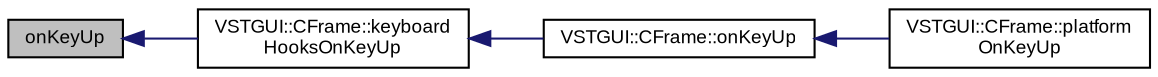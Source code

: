 digraph "onKeyUp"
{
  bgcolor="transparent";
  edge [fontname="Arial",fontsize="9",labelfontname="Arial",labelfontsize="9"];
  node [fontname="Arial",fontsize="9",shape=record];
  rankdir="LR";
  Node1 [label="onKeyUp",height=0.2,width=0.4,color="black", fillcolor="grey75", style="filled" fontcolor="black"];
  Node1 -> Node2 [dir="back",color="midnightblue",fontsize="9",style="solid",fontname="Arial"];
  Node2 [label="VSTGUI::CFrame::keyboard\lHooksOnKeyUp",height=0.2,width=0.4,color="black",URL="$class_v_s_t_g_u_i_1_1_c_frame.html#ac4217e0dec7c33e7d6e3fe5b7c9ff5b7"];
  Node2 -> Node3 [dir="back",color="midnightblue",fontsize="9",style="solid",fontname="Arial"];
  Node3 [label="VSTGUI::CFrame::onKeyUp",height=0.2,width=0.4,color="black",URL="$class_v_s_t_g_u_i_1_1_c_frame.html#ac50da528f8b849272593684073541b3b",tooltip="called if a key up event occurs and this view has focus "];
  Node3 -> Node4 [dir="back",color="midnightblue",fontsize="9",style="solid",fontname="Arial"];
  Node4 [label="VSTGUI::CFrame::platform\lOnKeyUp",height=0.2,width=0.4,color="black",URL="$class_v_s_t_g_u_i_1_1_c_frame.html#a384c6d08fb081e37e95018219e7d1fec"];
}
